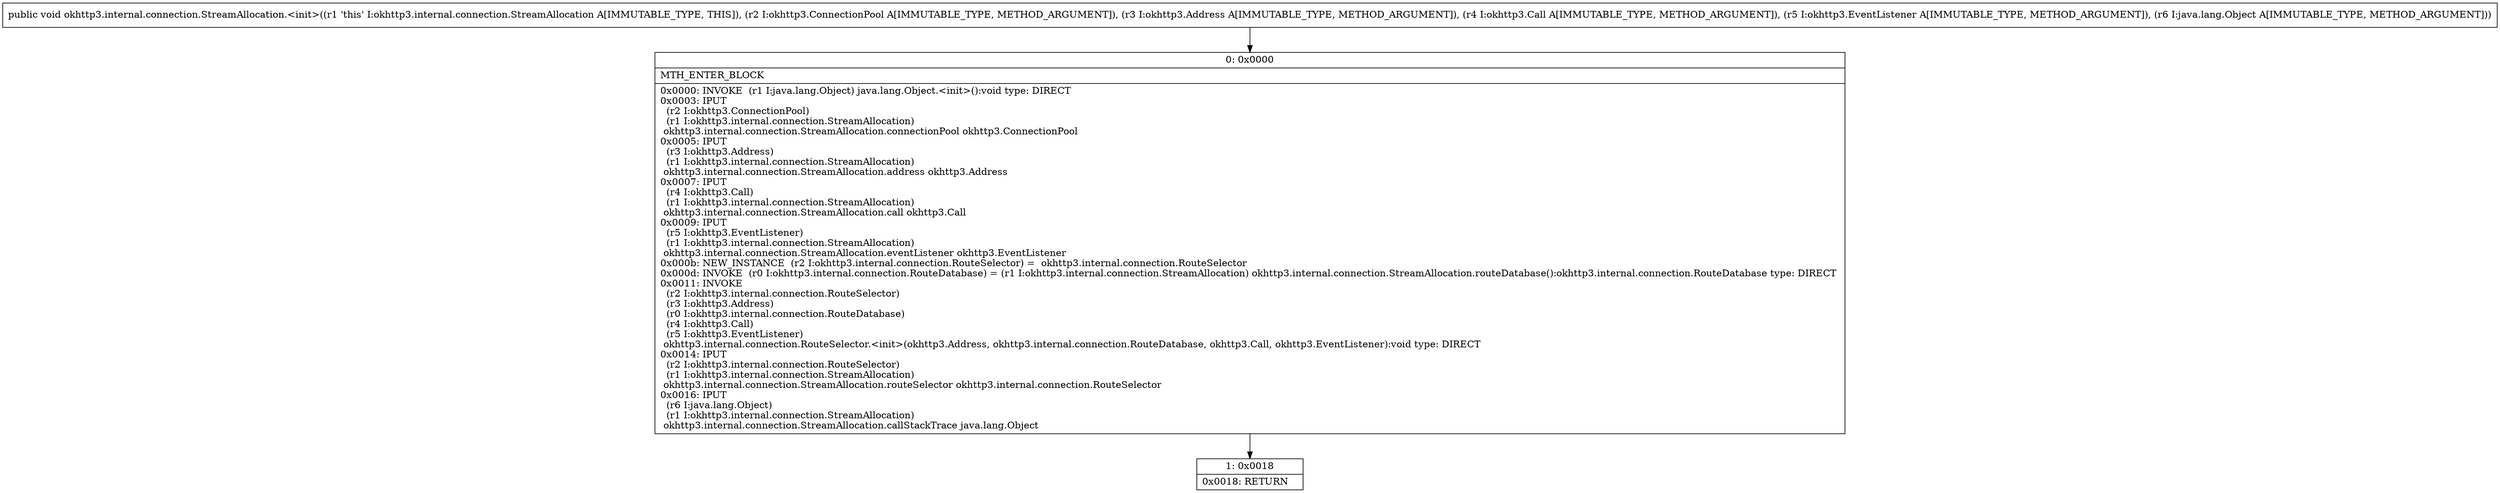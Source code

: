 digraph "CFG forokhttp3.internal.connection.StreamAllocation.\<init\>(Lokhttp3\/ConnectionPool;Lokhttp3\/Address;Lokhttp3\/Call;Lokhttp3\/EventListener;Ljava\/lang\/Object;)V" {
Node_0 [shape=record,label="{0\:\ 0x0000|MTH_ENTER_BLOCK\l|0x0000: INVOKE  (r1 I:java.lang.Object) java.lang.Object.\<init\>():void type: DIRECT \l0x0003: IPUT  \l  (r2 I:okhttp3.ConnectionPool)\l  (r1 I:okhttp3.internal.connection.StreamAllocation)\l okhttp3.internal.connection.StreamAllocation.connectionPool okhttp3.ConnectionPool \l0x0005: IPUT  \l  (r3 I:okhttp3.Address)\l  (r1 I:okhttp3.internal.connection.StreamAllocation)\l okhttp3.internal.connection.StreamAllocation.address okhttp3.Address \l0x0007: IPUT  \l  (r4 I:okhttp3.Call)\l  (r1 I:okhttp3.internal.connection.StreamAllocation)\l okhttp3.internal.connection.StreamAllocation.call okhttp3.Call \l0x0009: IPUT  \l  (r5 I:okhttp3.EventListener)\l  (r1 I:okhttp3.internal.connection.StreamAllocation)\l okhttp3.internal.connection.StreamAllocation.eventListener okhttp3.EventListener \l0x000b: NEW_INSTANCE  (r2 I:okhttp3.internal.connection.RouteSelector) =  okhttp3.internal.connection.RouteSelector \l0x000d: INVOKE  (r0 I:okhttp3.internal.connection.RouteDatabase) = (r1 I:okhttp3.internal.connection.StreamAllocation) okhttp3.internal.connection.StreamAllocation.routeDatabase():okhttp3.internal.connection.RouteDatabase type: DIRECT \l0x0011: INVOKE  \l  (r2 I:okhttp3.internal.connection.RouteSelector)\l  (r3 I:okhttp3.Address)\l  (r0 I:okhttp3.internal.connection.RouteDatabase)\l  (r4 I:okhttp3.Call)\l  (r5 I:okhttp3.EventListener)\l okhttp3.internal.connection.RouteSelector.\<init\>(okhttp3.Address, okhttp3.internal.connection.RouteDatabase, okhttp3.Call, okhttp3.EventListener):void type: DIRECT \l0x0014: IPUT  \l  (r2 I:okhttp3.internal.connection.RouteSelector)\l  (r1 I:okhttp3.internal.connection.StreamAllocation)\l okhttp3.internal.connection.StreamAllocation.routeSelector okhttp3.internal.connection.RouteSelector \l0x0016: IPUT  \l  (r6 I:java.lang.Object)\l  (r1 I:okhttp3.internal.connection.StreamAllocation)\l okhttp3.internal.connection.StreamAllocation.callStackTrace java.lang.Object \l}"];
Node_1 [shape=record,label="{1\:\ 0x0018|0x0018: RETURN   \l}"];
MethodNode[shape=record,label="{public void okhttp3.internal.connection.StreamAllocation.\<init\>((r1 'this' I:okhttp3.internal.connection.StreamAllocation A[IMMUTABLE_TYPE, THIS]), (r2 I:okhttp3.ConnectionPool A[IMMUTABLE_TYPE, METHOD_ARGUMENT]), (r3 I:okhttp3.Address A[IMMUTABLE_TYPE, METHOD_ARGUMENT]), (r4 I:okhttp3.Call A[IMMUTABLE_TYPE, METHOD_ARGUMENT]), (r5 I:okhttp3.EventListener A[IMMUTABLE_TYPE, METHOD_ARGUMENT]), (r6 I:java.lang.Object A[IMMUTABLE_TYPE, METHOD_ARGUMENT])) }"];
MethodNode -> Node_0;
Node_0 -> Node_1;
}

